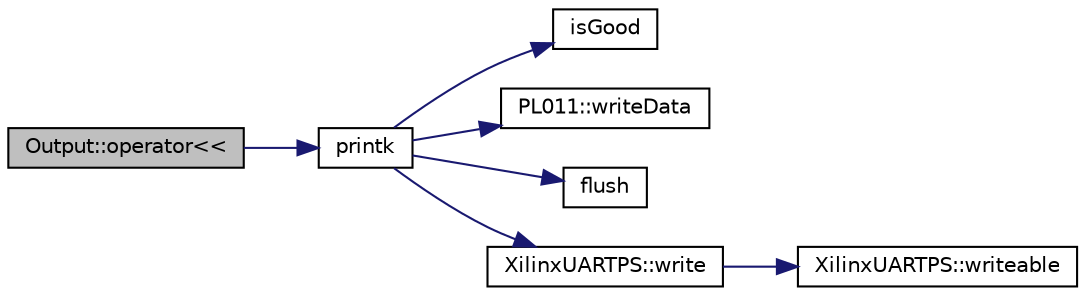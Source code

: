digraph "Output::operator&lt;&lt;"
{
  edge [fontname="Helvetica",fontsize="10",labelfontname="Helvetica",labelfontsize="10"];
  node [fontname="Helvetica",fontsize="10",shape=record];
  rankdir="LR";
  Node25 [label="Output::operator\<\<",height=0.2,width=0.4,color="black", fillcolor="grey75", style="filled", fontcolor="black"];
  Node25 -> Node26 [color="midnightblue",fontsize="10",style="solid",fontname="Helvetica"];
  Node26 [label="printk",height=0.2,width=0.4,color="black", fillcolor="white", style="filled",URL="$dd/d17/io_2printk_8h.html#a8af92b5d9611db79b3408fe71c73ec72"];
  Node26 -> Node27 [color="midnightblue",fontsize="10",style="solid",fontname="Helvetica"];
  Node27 [label="isGood",height=0.2,width=0.4,color="black", fillcolor="white", style="filled",URL="$d2/d67/printk__host_8cpp.html#abc4c5fda600e142f0fcf8208ff4614d9"];
  Node26 -> Node28 [color="midnightblue",fontsize="10",style="solid",fontname="Helvetica"];
  Node28 [label="PL011::writeData",height=0.2,width=0.4,color="black", fillcolor="white", style="filled",URL="$d7/dff/class_p_l011.html#a9a1de31dac22db614ad606d60d56055e"];
  Node26 -> Node29 [color="midnightblue",fontsize="10",style="solid",fontname="Helvetica"];
  Node29 [label="flush",height=0.2,width=0.4,color="black", fillcolor="white", style="filled",URL="$d3/df4/printk__user__space_8cpp.html#adac116554b543b7c4228c018a85882f5"];
  Node26 -> Node30 [color="midnightblue",fontsize="10",style="solid",fontname="Helvetica"];
  Node30 [label="XilinxUARTPS::write",height=0.2,width=0.4,color="black", fillcolor="white", style="filled",URL="$df/d5b/class_xilinx_u_a_r_t_p_s.html#a0751411da7f8ecb3a43c84ac74eb6256"];
  Node30 -> Node31 [color="midnightblue",fontsize="10",style="solid",fontname="Helvetica"];
  Node31 [label="XilinxUARTPS::writeable",height=0.2,width=0.4,color="black", fillcolor="white", style="filled",URL="$df/d5b/class_xilinx_u_a_r_t_p_s.html#aa3971cfd2791eeb495f230409edf712a"];
}
